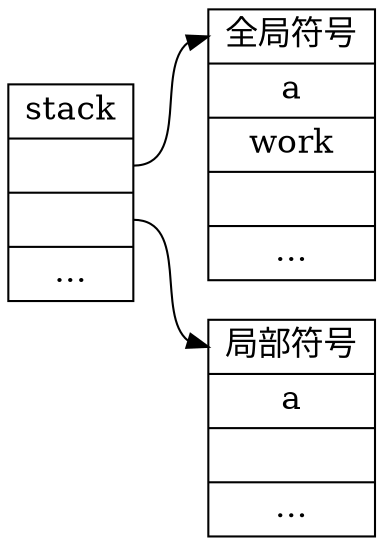 digraph g {
	graph [
		rankdir = "LR"
	];
	node [
		fontsize = "16"
		shape = "ellipse"
	];
	edge [
	];

	"node0" [
		label = "<f0> stack | <f1> | <f2> | ..."
		shape = "record"	
	];

	"node1" [
		label = "<f0> 全局符号 | a | work |  | ..."
		shape = "record"
	]

	"node2" [
		label = "<f0> 局部符号 | a |  | ..."
		shape = "record"
	]

	"node0":f1 -> "node1":f0 [
		id = 0
	];

	"node0":f2 -> "node2":f0 [
		id = 1
	];

}